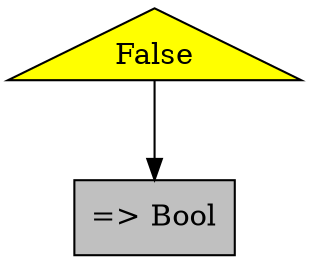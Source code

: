 digraph g {
ordering=out;n0[label="False",fillcolor=yellow,style=filled,shape=triangle];
n1[label=" =\> Bool",fillcolor=gray,style=filled,shape=record];
n0 -> n1;
}
